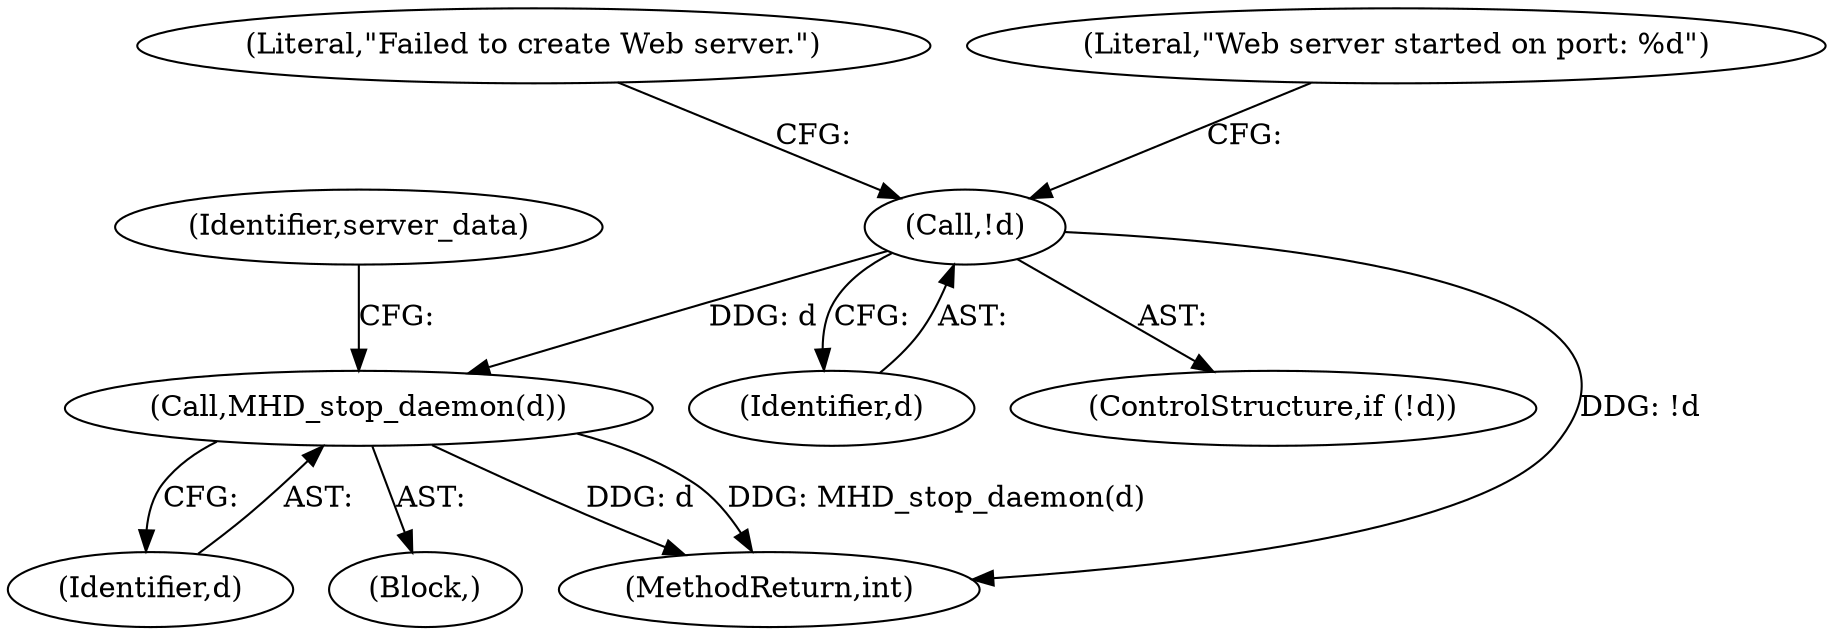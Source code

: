 digraph "0_wpitchoune_8b10426dcc0246c1712a99460dd470dcb1cc4d9c_0@pointer" {
"1000322" [label="(Call,!d)"];
"1000408" [label="(Call,MHD_stop_daemon(d))"];
"1000409" [label="(Identifier,d)"];
"1000327" [label="(Literal,\"Failed to create Web server.\")"];
"1000332" [label="(Literal,\"Web server started on port: %d\")"];
"1000408" [label="(Call,MHD_stop_daemon(d))"];
"1000104" [label="(Block,)"];
"1000412" [label="(Identifier,server_data)"];
"1000323" [label="(Identifier,d)"];
"1000321" [label="(ControlStructure,if (!d))"];
"1000432" [label="(MethodReturn,int)"];
"1000322" [label="(Call,!d)"];
"1000322" -> "1000321"  [label="AST: "];
"1000322" -> "1000323"  [label="CFG: "];
"1000323" -> "1000322"  [label="AST: "];
"1000327" -> "1000322"  [label="CFG: "];
"1000332" -> "1000322"  [label="CFG: "];
"1000322" -> "1000432"  [label="DDG: !d"];
"1000322" -> "1000408"  [label="DDG: d"];
"1000408" -> "1000104"  [label="AST: "];
"1000408" -> "1000409"  [label="CFG: "];
"1000409" -> "1000408"  [label="AST: "];
"1000412" -> "1000408"  [label="CFG: "];
"1000408" -> "1000432"  [label="DDG: d"];
"1000408" -> "1000432"  [label="DDG: MHD_stop_daemon(d)"];
}
